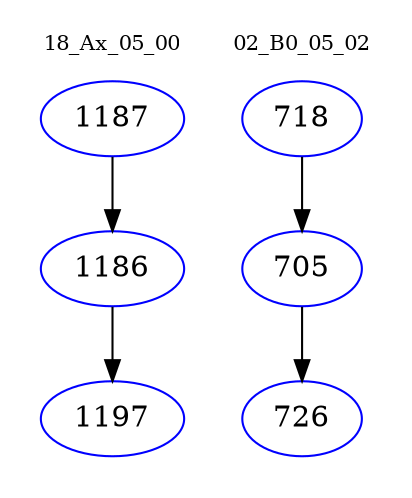 digraph{
subgraph cluster_0 {
color = white
label = "18_Ax_05_00";
fontsize=10;
T0_1187 [label="1187", color="blue"]
T0_1187 -> T0_1186 [color="black"]
T0_1186 [label="1186", color="blue"]
T0_1186 -> T0_1197 [color="black"]
T0_1197 [label="1197", color="blue"]
}
subgraph cluster_1 {
color = white
label = "02_B0_05_02";
fontsize=10;
T1_718 [label="718", color="blue"]
T1_718 -> T1_705 [color="black"]
T1_705 [label="705", color="blue"]
T1_705 -> T1_726 [color="black"]
T1_726 [label="726", color="blue"]
}
}
